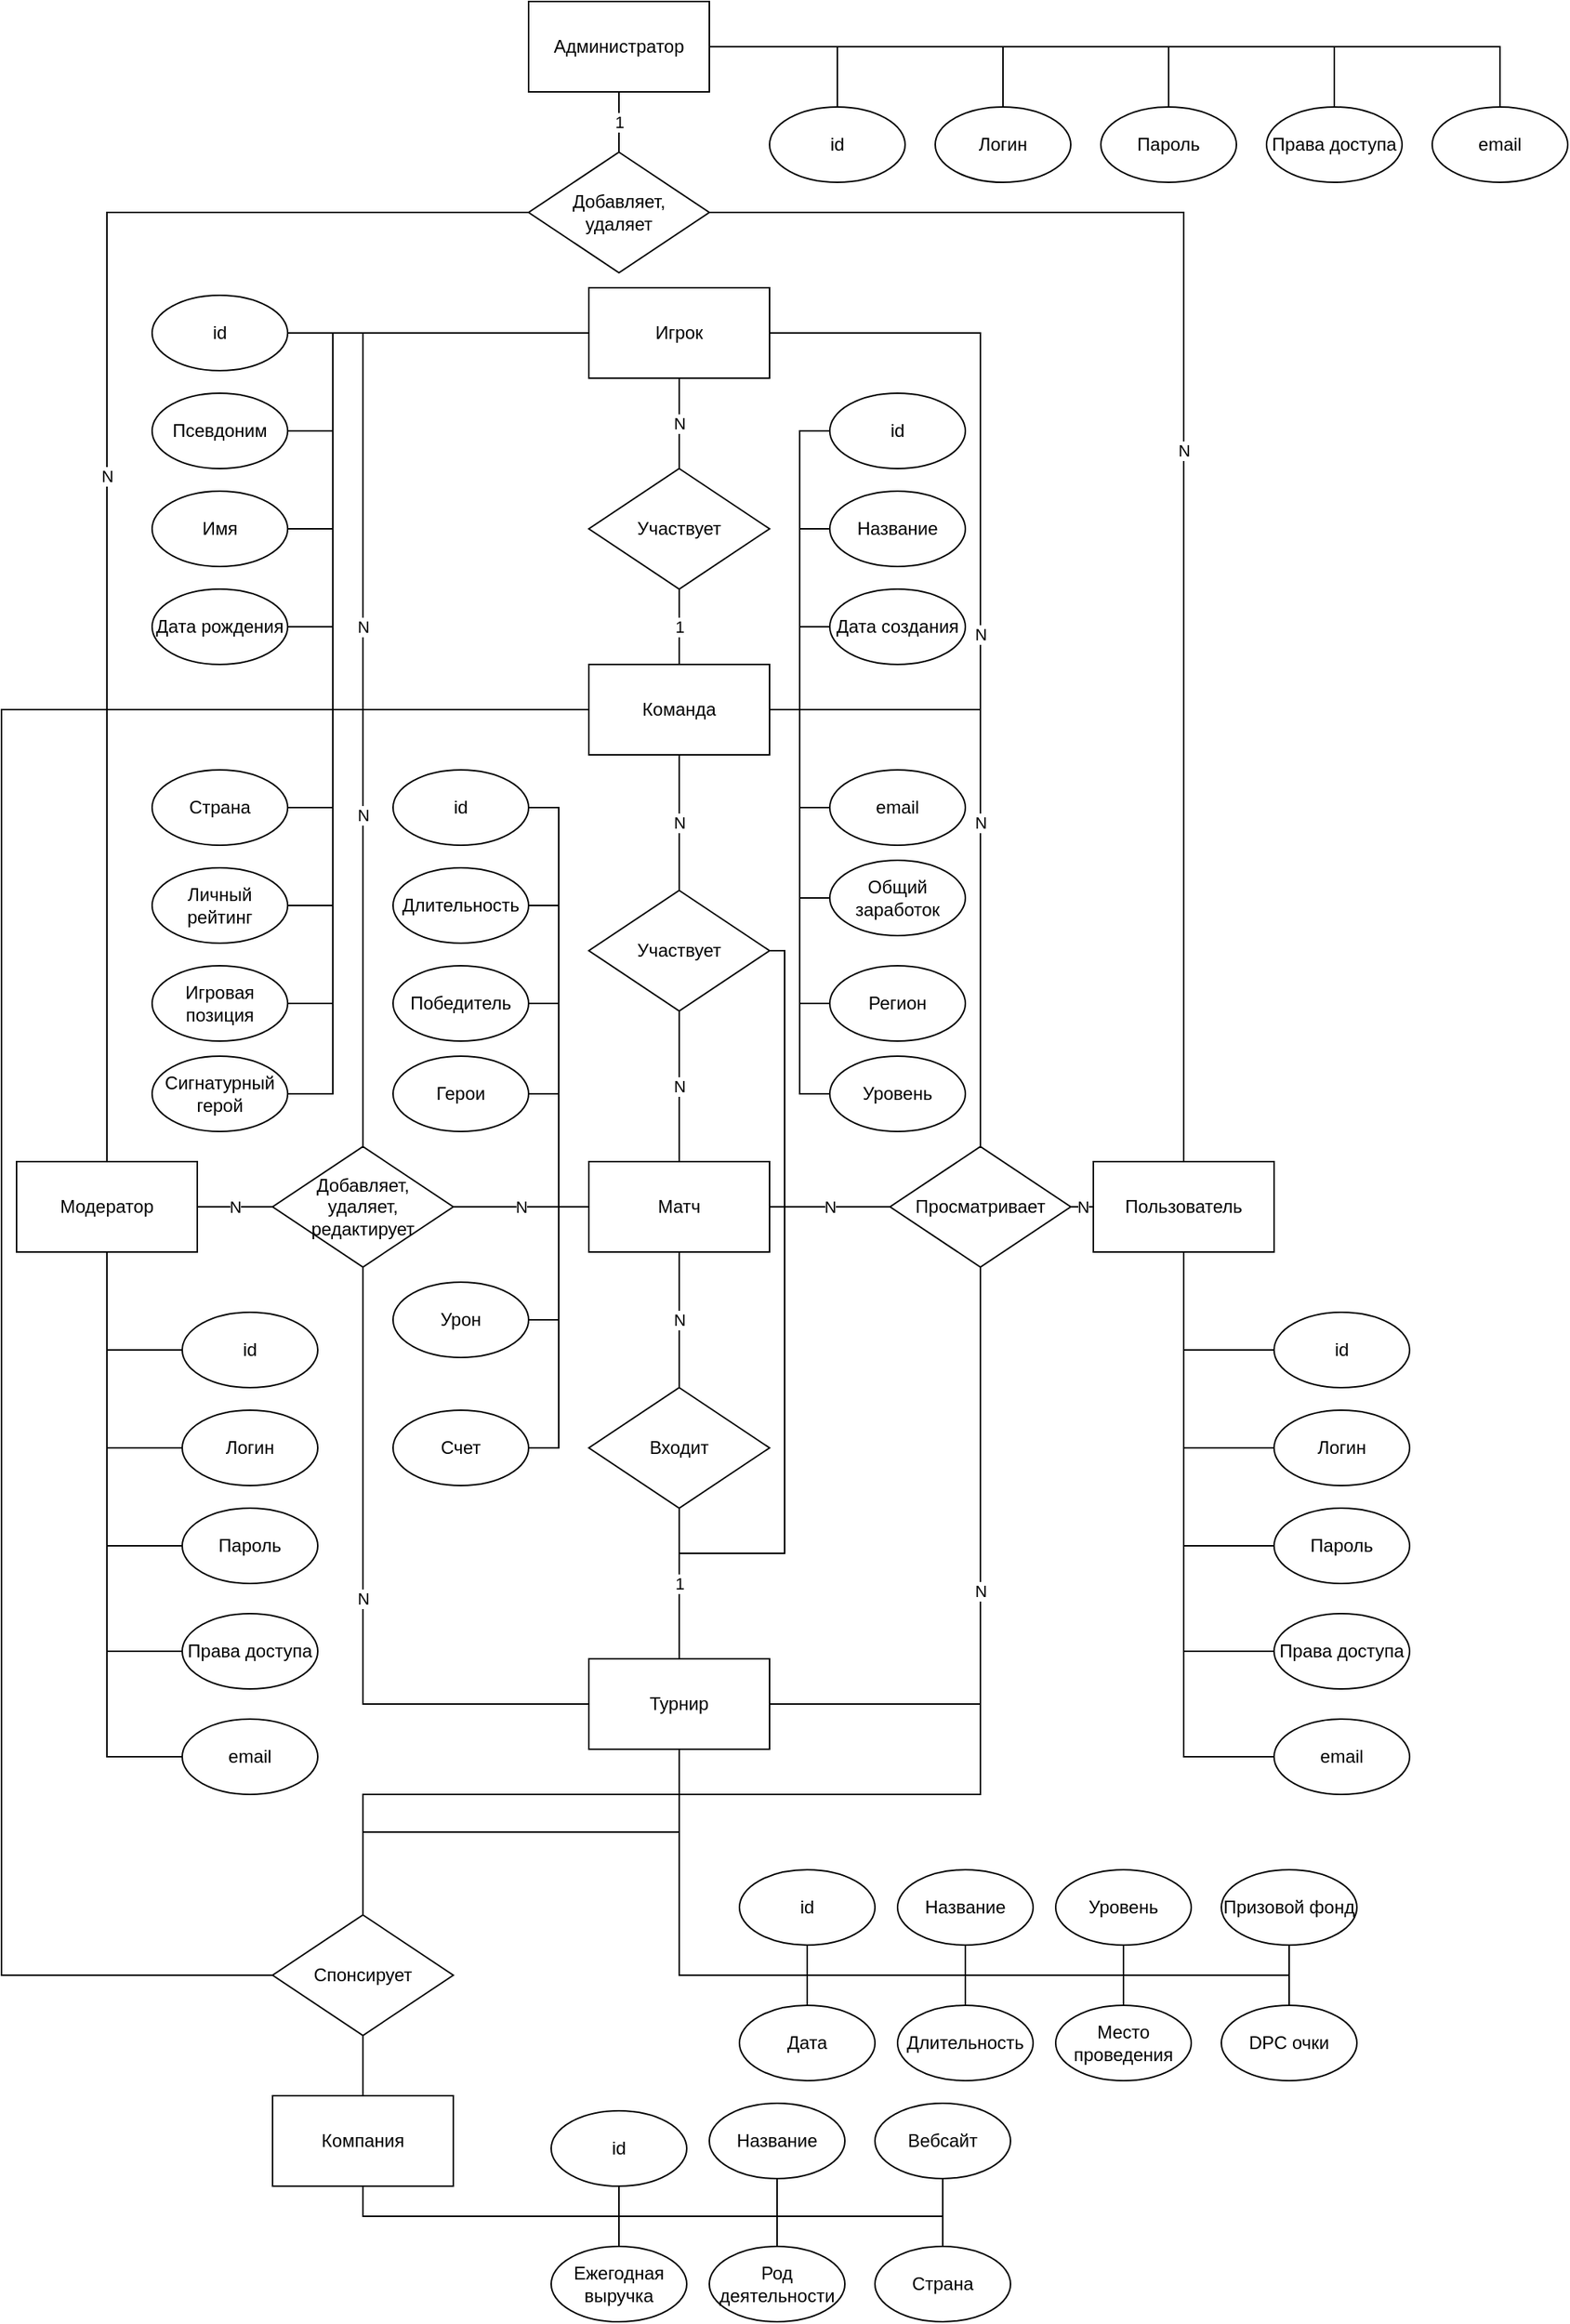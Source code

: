 <mxfile version="20.3.7" type="device" pages="2"><diagram id="R2lEEEUBdFMjLlhIrx00" name="chen"><mxGraphModel dx="2031" dy="2189" grid="1" gridSize="10" guides="1" tooltips="1" connect="1" arrows="1" fold="1" page="1" pageScale="1" pageWidth="850" pageHeight="1100" math="0" shadow="0" extFonts="Permanent Marker^https://fonts.googleapis.com/css?family=Permanent+Marker"><root><mxCell id="0"/><mxCell id="1" parent="0"/><mxCell id="DkjlAlm2l1GmOV2szM0u-34" value="1" style="edgeStyle=orthogonalEdgeStyle;rounded=0;orthogonalLoop=1;jettySize=auto;html=1;exitX=0.5;exitY=1;exitDx=0;exitDy=0;entryX=0.5;entryY=0;entryDx=0;entryDy=0;endArrow=none;endFill=0;" parent="1" source="DkjlAlm2l1GmOV2szM0u-1" target="DkjlAlm2l1GmOV2szM0u-4" edge="1"><mxGeometry relative="1" as="geometry"/></mxCell><mxCell id="DkjlAlm2l1GmOV2szM0u-150" style="edgeStyle=orthogonalEdgeStyle;rounded=0;orthogonalLoop=1;jettySize=auto;html=1;exitX=1;exitY=0.5;exitDx=0;exitDy=0;entryX=0.5;entryY=0;entryDx=0;entryDy=0;endArrow=none;endFill=0;" parent="1" source="DkjlAlm2l1GmOV2szM0u-1" target="DkjlAlm2l1GmOV2szM0u-107" edge="1"><mxGeometry relative="1" as="geometry"/></mxCell><mxCell id="DkjlAlm2l1GmOV2szM0u-151" style="edgeStyle=orthogonalEdgeStyle;rounded=0;orthogonalLoop=1;jettySize=auto;html=1;exitX=1;exitY=0.5;exitDx=0;exitDy=0;endArrow=none;endFill=0;" parent="1" source="DkjlAlm2l1GmOV2szM0u-1" target="DkjlAlm2l1GmOV2szM0u-108" edge="1"><mxGeometry relative="1" as="geometry"/></mxCell><mxCell id="DkjlAlm2l1GmOV2szM0u-152" style="edgeStyle=orthogonalEdgeStyle;rounded=0;orthogonalLoop=1;jettySize=auto;html=1;exitX=1;exitY=0.5;exitDx=0;exitDy=0;endArrow=none;endFill=0;" parent="1" source="DkjlAlm2l1GmOV2szM0u-1" target="DkjlAlm2l1GmOV2szM0u-109" edge="1"><mxGeometry relative="1" as="geometry"/></mxCell><mxCell id="DkjlAlm2l1GmOV2szM0u-153" style="edgeStyle=orthogonalEdgeStyle;rounded=0;orthogonalLoop=1;jettySize=auto;html=1;exitX=1;exitY=0.5;exitDx=0;exitDy=0;endArrow=none;endFill=0;" parent="1" source="DkjlAlm2l1GmOV2szM0u-1" target="DkjlAlm2l1GmOV2szM0u-110" edge="1"><mxGeometry relative="1" as="geometry"/></mxCell><mxCell id="DkjlAlm2l1GmOV2szM0u-154" style="edgeStyle=orthogonalEdgeStyle;rounded=0;orthogonalLoop=1;jettySize=auto;html=1;exitX=1;exitY=0.5;exitDx=0;exitDy=0;endArrow=none;endFill=0;" parent="1" source="DkjlAlm2l1GmOV2szM0u-1" target="DkjlAlm2l1GmOV2szM0u-111" edge="1"><mxGeometry relative="1" as="geometry"/></mxCell><mxCell id="DkjlAlm2l1GmOV2szM0u-1" value="Администратор" style="rounded=0;whiteSpace=wrap;html=1;" parent="1" vertex="1"><mxGeometry x="440" y="-300" width="120" height="60" as="geometry"/></mxCell><mxCell id="DkjlAlm2l1GmOV2szM0u-40" value="N" style="edgeStyle=orthogonalEdgeStyle;rounded=0;orthogonalLoop=1;jettySize=auto;html=1;exitX=1;exitY=0.5;exitDx=0;exitDy=0;entryX=0;entryY=0.5;entryDx=0;entryDy=0;endArrow=none;endFill=0;" parent="1" source="DkjlAlm2l1GmOV2szM0u-2" target="DkjlAlm2l1GmOV2szM0u-24" edge="1"><mxGeometry relative="1" as="geometry"/></mxCell><mxCell id="DkjlAlm2l1GmOV2szM0u-155" style="edgeStyle=orthogonalEdgeStyle;rounded=0;orthogonalLoop=1;jettySize=auto;html=1;exitX=0.5;exitY=1;exitDx=0;exitDy=0;entryX=0;entryY=0.5;entryDx=0;entryDy=0;endArrow=none;endFill=0;" parent="1" source="DkjlAlm2l1GmOV2szM0u-2" target="DkjlAlm2l1GmOV2szM0u-62" edge="1"><mxGeometry relative="1" as="geometry"/></mxCell><mxCell id="DkjlAlm2l1GmOV2szM0u-156" style="edgeStyle=orthogonalEdgeStyle;rounded=0;orthogonalLoop=1;jettySize=auto;html=1;exitX=0.5;exitY=1;exitDx=0;exitDy=0;entryX=0;entryY=0.5;entryDx=0;entryDy=0;endArrow=none;endFill=0;" parent="1" source="DkjlAlm2l1GmOV2szM0u-2" target="DkjlAlm2l1GmOV2szM0u-63" edge="1"><mxGeometry relative="1" as="geometry"/></mxCell><mxCell id="DkjlAlm2l1GmOV2szM0u-157" style="edgeStyle=orthogonalEdgeStyle;rounded=0;orthogonalLoop=1;jettySize=auto;html=1;exitX=0.5;exitY=1;exitDx=0;exitDy=0;entryX=0;entryY=0.5;entryDx=0;entryDy=0;endArrow=none;endFill=0;" parent="1" source="DkjlAlm2l1GmOV2szM0u-2" target="DkjlAlm2l1GmOV2szM0u-64" edge="1"><mxGeometry relative="1" as="geometry"/></mxCell><mxCell id="DkjlAlm2l1GmOV2szM0u-158" style="edgeStyle=orthogonalEdgeStyle;rounded=0;orthogonalLoop=1;jettySize=auto;html=1;exitX=0.5;exitY=1;exitDx=0;exitDy=0;entryX=0;entryY=0.5;entryDx=0;entryDy=0;endArrow=none;endFill=0;" parent="1" source="DkjlAlm2l1GmOV2szM0u-2" target="DkjlAlm2l1GmOV2szM0u-65" edge="1"><mxGeometry relative="1" as="geometry"/></mxCell><mxCell id="DkjlAlm2l1GmOV2szM0u-159" style="edgeStyle=orthogonalEdgeStyle;rounded=0;orthogonalLoop=1;jettySize=auto;html=1;exitX=0.5;exitY=1;exitDx=0;exitDy=0;entryX=0;entryY=0.5;entryDx=0;entryDy=0;endArrow=none;endFill=0;" parent="1" source="DkjlAlm2l1GmOV2szM0u-2" target="DkjlAlm2l1GmOV2szM0u-66" edge="1"><mxGeometry relative="1" as="geometry"/></mxCell><mxCell id="DkjlAlm2l1GmOV2szM0u-2" value="Модератор" style="rounded=0;whiteSpace=wrap;html=1;" parent="1" vertex="1"><mxGeometry x="100" y="470" width="120" height="60" as="geometry"/></mxCell><mxCell id="DkjlAlm2l1GmOV2szM0u-35" value="N" style="edgeStyle=orthogonalEdgeStyle;rounded=0;orthogonalLoop=1;jettySize=auto;html=1;exitX=0;exitY=0.5;exitDx=0;exitDy=0;entryX=0.5;entryY=0;entryDx=0;entryDy=0;endArrow=none;endFill=0;" parent="1" source="DkjlAlm2l1GmOV2szM0u-4" target="DkjlAlm2l1GmOV2szM0u-2" edge="1"><mxGeometry relative="1" as="geometry"/></mxCell><mxCell id="DkjlAlm2l1GmOV2szM0u-36" value="N" style="edgeStyle=orthogonalEdgeStyle;rounded=0;orthogonalLoop=1;jettySize=auto;html=1;exitX=1;exitY=0.5;exitDx=0;exitDy=0;entryX=0.5;entryY=0;entryDx=0;entryDy=0;endArrow=none;endFill=0;" parent="1" source="DkjlAlm2l1GmOV2szM0u-4" target="DkjlAlm2l1GmOV2szM0u-21" edge="1"><mxGeometry relative="1" as="geometry"/></mxCell><mxCell id="DkjlAlm2l1GmOV2szM0u-4" value="Добавляет, &lt;br&gt;удаляет" style="rhombus;whiteSpace=wrap;html=1;" parent="1" vertex="1"><mxGeometry x="440" y="-200" width="120" height="80" as="geometry"/></mxCell><mxCell id="DkjlAlm2l1GmOV2szM0u-15" value="N" style="edgeStyle=orthogonalEdgeStyle;rounded=0;orthogonalLoop=1;jettySize=auto;html=1;exitX=0.5;exitY=1;exitDx=0;exitDy=0;entryX=0.5;entryY=0;entryDx=0;entryDy=0;endArrow=none;endFill=0;" parent="1" source="DkjlAlm2l1GmOV2szM0u-9" target="DkjlAlm2l1GmOV2szM0u-12" edge="1"><mxGeometry relative="1" as="geometry"/></mxCell><mxCell id="_zbssPmvbhfyrQx3Po8n-5" style="edgeStyle=orthogonalEdgeStyle;rounded=0;orthogonalLoop=1;jettySize=auto;html=1;exitX=0;exitY=0.5;exitDx=0;exitDy=0;entryX=1;entryY=0.5;entryDx=0;entryDy=0;endArrow=none;endFill=0;" edge="1" parent="1" source="DkjlAlm2l1GmOV2szM0u-9" target="_zbssPmvbhfyrQx3Po8n-4"><mxGeometry relative="1" as="geometry"/></mxCell><mxCell id="DkjlAlm2l1GmOV2szM0u-9" value="Матч" style="rounded=0;whiteSpace=wrap;html=1;" parent="1" vertex="1"><mxGeometry x="480" y="470" width="120" height="60" as="geometry"/></mxCell><mxCell id="DkjlAlm2l1GmOV2szM0u-18" value="N" style="edgeStyle=orthogonalEdgeStyle;rounded=0;orthogonalLoop=1;jettySize=auto;html=1;exitX=0.5;exitY=1;exitDx=0;exitDy=0;entryX=0.5;entryY=0;entryDx=0;entryDy=0;endArrow=none;endFill=0;" parent="1" source="DkjlAlm2l1GmOV2szM0u-10" target="DkjlAlm2l1GmOV2szM0u-17" edge="1"><mxGeometry relative="1" as="geometry"/></mxCell><mxCell id="DkjlAlm2l1GmOV2szM0u-186" style="edgeStyle=orthogonalEdgeStyle;rounded=0;orthogonalLoop=1;jettySize=auto;html=1;exitX=1;exitY=0.5;exitDx=0;exitDy=0;entryX=0;entryY=0.5;entryDx=0;entryDy=0;endArrow=none;endFill=0;" parent="1" source="DkjlAlm2l1GmOV2szM0u-10" target="DkjlAlm2l1GmOV2szM0u-183" edge="1"><mxGeometry relative="1" as="geometry"/></mxCell><mxCell id="DkjlAlm2l1GmOV2szM0u-187" style="edgeStyle=orthogonalEdgeStyle;rounded=0;orthogonalLoop=1;jettySize=auto;html=1;exitX=1;exitY=0.5;exitDx=0;exitDy=0;entryX=0;entryY=0.5;entryDx=0;entryDy=0;endArrow=none;endFill=0;" parent="1" source="DkjlAlm2l1GmOV2szM0u-10" target="DkjlAlm2l1GmOV2szM0u-184" edge="1"><mxGeometry relative="1" as="geometry"/></mxCell><mxCell id="DkjlAlm2l1GmOV2szM0u-188" style="edgeStyle=orthogonalEdgeStyle;rounded=0;orthogonalLoop=1;jettySize=auto;html=1;exitX=1;exitY=0.5;exitDx=0;exitDy=0;entryX=0;entryY=0.5;entryDx=0;entryDy=0;endArrow=none;endFill=0;" parent="1" source="DkjlAlm2l1GmOV2szM0u-10" target="DkjlAlm2l1GmOV2szM0u-185" edge="1"><mxGeometry relative="1" as="geometry"/></mxCell><mxCell id="DkjlAlm2l1GmOV2szM0u-195" style="edgeStyle=orthogonalEdgeStyle;rounded=0;orthogonalLoop=1;jettySize=auto;html=1;exitX=1;exitY=0.5;exitDx=0;exitDy=0;entryX=0;entryY=0.5;entryDx=0;entryDy=0;endArrow=none;endFill=0;" parent="1" source="DkjlAlm2l1GmOV2szM0u-10" target="DkjlAlm2l1GmOV2szM0u-190" edge="1"><mxGeometry relative="1" as="geometry"/></mxCell><mxCell id="DkjlAlm2l1GmOV2szM0u-196" style="edgeStyle=orthogonalEdgeStyle;rounded=0;orthogonalLoop=1;jettySize=auto;html=1;exitX=1;exitY=0.5;exitDx=0;exitDy=0;entryX=0;entryY=0.5;entryDx=0;entryDy=0;endArrow=none;endFill=0;" parent="1" source="DkjlAlm2l1GmOV2szM0u-10" target="DkjlAlm2l1GmOV2szM0u-192" edge="1"><mxGeometry relative="1" as="geometry"/></mxCell><mxCell id="DkjlAlm2l1GmOV2szM0u-197" style="edgeStyle=orthogonalEdgeStyle;rounded=0;orthogonalLoop=1;jettySize=auto;html=1;exitX=1;exitY=0.5;exitDx=0;exitDy=0;entryX=0;entryY=0.5;entryDx=0;entryDy=0;endArrow=none;endFill=0;" parent="1" source="DkjlAlm2l1GmOV2szM0u-10" target="DkjlAlm2l1GmOV2szM0u-193" edge="1"><mxGeometry relative="1" as="geometry"/></mxCell><mxCell id="DkjlAlm2l1GmOV2szM0u-198" style="edgeStyle=orthogonalEdgeStyle;rounded=0;orthogonalLoop=1;jettySize=auto;html=1;exitX=1;exitY=0.5;exitDx=0;exitDy=0;entryX=0;entryY=0.5;entryDx=0;entryDy=0;endArrow=none;endFill=0;" parent="1" source="DkjlAlm2l1GmOV2szM0u-10" target="DkjlAlm2l1GmOV2szM0u-194" edge="1"><mxGeometry relative="1" as="geometry"/></mxCell><mxCell id="DkjlAlm2l1GmOV2szM0u-10" value="Команда" style="rounded=0;whiteSpace=wrap;html=1;" parent="1" vertex="1"><mxGeometry x="480" y="140" width="120" height="60" as="geometry"/></mxCell><mxCell id="DkjlAlm2l1GmOV2szM0u-75" style="edgeStyle=orthogonalEdgeStyle;rounded=0;orthogonalLoop=1;jettySize=auto;html=1;exitX=0.5;exitY=1;exitDx=0;exitDy=0;entryX=0.5;entryY=0;entryDx=0;entryDy=0;endArrow=none;endFill=0;" parent="1" source="DkjlAlm2l1GmOV2szM0u-11" target="DkjlAlm2l1GmOV2szM0u-74" edge="1"><mxGeometry relative="1" as="geometry"/></mxCell><mxCell id="DkjlAlm2l1GmOV2szM0u-142" style="edgeStyle=orthogonalEdgeStyle;rounded=0;orthogonalLoop=1;jettySize=auto;html=1;exitX=0.5;exitY=1;exitDx=0;exitDy=0;entryX=0.5;entryY=1;entryDx=0;entryDy=0;endArrow=none;endFill=0;" parent="1" source="DkjlAlm2l1GmOV2szM0u-11" target="DkjlAlm2l1GmOV2szM0u-91" edge="1"><mxGeometry relative="1" as="geometry"/></mxCell><mxCell id="DkjlAlm2l1GmOV2szM0u-143" style="edgeStyle=orthogonalEdgeStyle;rounded=0;orthogonalLoop=1;jettySize=auto;html=1;exitX=0.5;exitY=1;exitDx=0;exitDy=0;entryX=0.5;entryY=0;entryDx=0;entryDy=0;endArrow=none;endFill=0;" parent="1" source="DkjlAlm2l1GmOV2szM0u-11" target="DkjlAlm2l1GmOV2szM0u-90" edge="1"><mxGeometry relative="1" as="geometry"><Array as="points"><mxPoint x="540" y="1010"/><mxPoint x="625" y="1010"/></Array></mxGeometry></mxCell><mxCell id="DkjlAlm2l1GmOV2szM0u-144" style="edgeStyle=orthogonalEdgeStyle;rounded=0;orthogonalLoop=1;jettySize=auto;html=1;exitX=0.5;exitY=1;exitDx=0;exitDy=0;entryX=0.5;entryY=1;entryDx=0;entryDy=0;endArrow=none;endFill=0;" parent="1" source="DkjlAlm2l1GmOV2szM0u-11" target="DkjlAlm2l1GmOV2szM0u-92" edge="1"><mxGeometry relative="1" as="geometry"/></mxCell><mxCell id="DkjlAlm2l1GmOV2szM0u-145" style="edgeStyle=orthogonalEdgeStyle;rounded=0;orthogonalLoop=1;jettySize=auto;html=1;exitX=0.5;exitY=1;exitDx=0;exitDy=0;entryX=0.5;entryY=1;entryDx=0;entryDy=0;endArrow=none;endFill=0;" parent="1" source="DkjlAlm2l1GmOV2szM0u-11" target="DkjlAlm2l1GmOV2szM0u-93" edge="1"><mxGeometry relative="1" as="geometry"/></mxCell><mxCell id="DkjlAlm2l1GmOV2szM0u-146" style="edgeStyle=orthogonalEdgeStyle;rounded=0;orthogonalLoop=1;jettySize=auto;html=1;exitX=0.5;exitY=1;exitDx=0;exitDy=0;entryX=0.5;entryY=1;entryDx=0;entryDy=0;endArrow=none;endFill=0;" parent="1" source="DkjlAlm2l1GmOV2szM0u-11" target="DkjlAlm2l1GmOV2szM0u-94" edge="1"><mxGeometry relative="1" as="geometry"/></mxCell><mxCell id="DkjlAlm2l1GmOV2szM0u-147" style="edgeStyle=orthogonalEdgeStyle;rounded=0;orthogonalLoop=1;jettySize=auto;html=1;exitX=0.5;exitY=1;exitDx=0;exitDy=0;entryX=0.5;entryY=0;entryDx=0;entryDy=0;endArrow=none;endFill=0;" parent="1" source="DkjlAlm2l1GmOV2szM0u-11" target="DkjlAlm2l1GmOV2szM0u-95" edge="1"><mxGeometry relative="1" as="geometry"><Array as="points"><mxPoint x="540" y="1010"/><mxPoint x="730" y="1010"/></Array></mxGeometry></mxCell><mxCell id="DkjlAlm2l1GmOV2szM0u-148" style="edgeStyle=orthogonalEdgeStyle;rounded=0;orthogonalLoop=1;jettySize=auto;html=1;exitX=0.5;exitY=1;exitDx=0;exitDy=0;entryX=0.5;entryY=0;entryDx=0;entryDy=0;endArrow=none;endFill=0;" parent="1" source="DkjlAlm2l1GmOV2szM0u-11" target="DkjlAlm2l1GmOV2szM0u-96" edge="1"><mxGeometry relative="1" as="geometry"><Array as="points"><mxPoint x="540" y="1010"/><mxPoint x="835" y="1010"/></Array></mxGeometry></mxCell><mxCell id="DkjlAlm2l1GmOV2szM0u-149" style="edgeStyle=orthogonalEdgeStyle;rounded=0;orthogonalLoop=1;jettySize=auto;html=1;exitX=0.5;exitY=1;exitDx=0;exitDy=0;entryX=0.5;entryY=0;entryDx=0;entryDy=0;endArrow=none;endFill=0;" parent="1" source="DkjlAlm2l1GmOV2szM0u-11" target="DkjlAlm2l1GmOV2szM0u-97" edge="1"><mxGeometry relative="1" as="geometry"><Array as="points"><mxPoint x="540" y="1010"/><mxPoint x="945" y="1010"/></Array></mxGeometry></mxCell><mxCell id="DkjlAlm2l1GmOV2szM0u-11" value="Турнир" style="rounded=0;whiteSpace=wrap;html=1;" parent="1" vertex="1"><mxGeometry x="480" y="800" width="120" height="60" as="geometry"/></mxCell><mxCell id="DkjlAlm2l1GmOV2szM0u-12" value="Входит" style="rhombus;whiteSpace=wrap;html=1;" parent="1" vertex="1"><mxGeometry x="480" y="620" width="120" height="80" as="geometry"/></mxCell><mxCell id="DkjlAlm2l1GmOV2szM0u-19" value="N" style="edgeStyle=orthogonalEdgeStyle;rounded=0;orthogonalLoop=1;jettySize=auto;html=1;exitX=0.5;exitY=1;exitDx=0;exitDy=0;entryX=0.5;entryY=0;entryDx=0;entryDy=0;endArrow=none;endFill=0;" parent="1" source="DkjlAlm2l1GmOV2szM0u-17" target="DkjlAlm2l1GmOV2szM0u-9" edge="1"><mxGeometry relative="1" as="geometry"/></mxCell><mxCell id="DkjlAlm2l1GmOV2szM0u-45" style="edgeStyle=orthogonalEdgeStyle;rounded=0;orthogonalLoop=1;jettySize=auto;html=1;exitX=1;exitY=0.5;exitDx=0;exitDy=0;entryX=0.5;entryY=0;entryDx=0;entryDy=0;endArrow=none;endFill=0;" parent="1" source="DkjlAlm2l1GmOV2szM0u-17" target="DkjlAlm2l1GmOV2szM0u-11" edge="1"><mxGeometry relative="1" as="geometry"><Array as="points"><mxPoint x="610" y="330"/><mxPoint x="610" y="730"/><mxPoint x="540" y="730"/></Array></mxGeometry></mxCell><mxCell id="DkjlAlm2l1GmOV2szM0u-17" value="Участвует" style="rhombus;whiteSpace=wrap;html=1;" parent="1" vertex="1"><mxGeometry x="480" y="290" width="120" height="80" as="geometry"/></mxCell><mxCell id="DkjlAlm2l1GmOV2szM0u-37" value="N" style="edgeStyle=orthogonalEdgeStyle;rounded=0;orthogonalLoop=1;jettySize=auto;html=1;exitX=0;exitY=0.5;exitDx=0;exitDy=0;entryX=1;entryY=0.5;entryDx=0;entryDy=0;endArrow=none;endFill=0;" parent="1" source="DkjlAlm2l1GmOV2szM0u-21" target="DkjlAlm2l1GmOV2szM0u-26" edge="1"><mxGeometry relative="1" as="geometry"/></mxCell><mxCell id="DkjlAlm2l1GmOV2szM0u-57" style="edgeStyle=orthogonalEdgeStyle;rounded=0;orthogonalLoop=1;jettySize=auto;html=1;exitX=0.5;exitY=1;exitDx=0;exitDy=0;entryX=0;entryY=0.5;entryDx=0;entryDy=0;endArrow=none;endFill=0;" parent="1" source="DkjlAlm2l1GmOV2szM0u-21" target="DkjlAlm2l1GmOV2szM0u-51" edge="1"><mxGeometry relative="1" as="geometry"/></mxCell><mxCell id="DkjlAlm2l1GmOV2szM0u-58" style="edgeStyle=orthogonalEdgeStyle;rounded=0;orthogonalLoop=1;jettySize=auto;html=1;exitX=0.5;exitY=1;exitDx=0;exitDy=0;entryX=0;entryY=0.5;entryDx=0;entryDy=0;endArrow=none;endFill=0;" parent="1" source="DkjlAlm2l1GmOV2szM0u-21" target="DkjlAlm2l1GmOV2szM0u-52" edge="1"><mxGeometry relative="1" as="geometry"/></mxCell><mxCell id="DkjlAlm2l1GmOV2szM0u-59" style="edgeStyle=orthogonalEdgeStyle;rounded=0;orthogonalLoop=1;jettySize=auto;html=1;exitX=0.5;exitY=1;exitDx=0;exitDy=0;entryX=0;entryY=0.5;entryDx=0;entryDy=0;endArrow=none;endFill=0;" parent="1" source="DkjlAlm2l1GmOV2szM0u-21" target="DkjlAlm2l1GmOV2szM0u-53" edge="1"><mxGeometry relative="1" as="geometry"/></mxCell><mxCell id="DkjlAlm2l1GmOV2szM0u-60" style="edgeStyle=orthogonalEdgeStyle;rounded=0;orthogonalLoop=1;jettySize=auto;html=1;exitX=0.5;exitY=1;exitDx=0;exitDy=0;entryX=0;entryY=0.5;entryDx=0;entryDy=0;endArrow=none;endFill=0;" parent="1" source="DkjlAlm2l1GmOV2szM0u-21" target="DkjlAlm2l1GmOV2szM0u-55" edge="1"><mxGeometry relative="1" as="geometry"/></mxCell><mxCell id="DkjlAlm2l1GmOV2szM0u-61" style="edgeStyle=orthogonalEdgeStyle;rounded=0;orthogonalLoop=1;jettySize=auto;html=1;exitX=0.5;exitY=1;exitDx=0;exitDy=0;entryX=0;entryY=0.5;entryDx=0;entryDy=0;endArrow=none;endFill=0;" parent="1" source="DkjlAlm2l1GmOV2szM0u-21" target="DkjlAlm2l1GmOV2szM0u-56" edge="1"><mxGeometry relative="1" as="geometry"/></mxCell><mxCell id="DkjlAlm2l1GmOV2szM0u-21" value="Пользователь" style="rounded=0;whiteSpace=wrap;html=1;" parent="1" vertex="1"><mxGeometry x="815" y="470" width="120" height="60" as="geometry"/></mxCell><mxCell id="DkjlAlm2l1GmOV2szM0u-39" value="N" style="edgeStyle=orthogonalEdgeStyle;rounded=0;orthogonalLoop=1;jettySize=auto;html=1;exitX=1;exitY=0.5;exitDx=0;exitDy=0;entryX=0;entryY=0.5;entryDx=0;entryDy=0;endArrow=none;endFill=0;" parent="1" source="DkjlAlm2l1GmOV2szM0u-24" target="DkjlAlm2l1GmOV2szM0u-9" edge="1"><mxGeometry relative="1" as="geometry"/></mxCell><mxCell id="DkjlAlm2l1GmOV2szM0u-44" value="N" style="edgeStyle=orthogonalEdgeStyle;rounded=0;orthogonalLoop=1;jettySize=auto;html=1;exitX=0.5;exitY=1;exitDx=0;exitDy=0;entryX=0;entryY=0.5;entryDx=0;entryDy=0;endArrow=none;endFill=0;" parent="1" source="DkjlAlm2l1GmOV2szM0u-24" target="DkjlAlm2l1GmOV2szM0u-11" edge="1"><mxGeometry relative="1" as="geometry"/></mxCell><mxCell id="DkjlAlm2l1GmOV2szM0u-175" value="N" style="edgeStyle=orthogonalEdgeStyle;rounded=0;orthogonalLoop=1;jettySize=auto;html=1;exitX=0.5;exitY=0;exitDx=0;exitDy=0;entryX=0;entryY=0.5;entryDx=0;entryDy=0;endArrow=none;endFill=0;" parent="1" source="DkjlAlm2l1GmOV2szM0u-24" target="DkjlAlm2l1GmOV2szM0u-122" edge="1"><mxGeometry relative="1" as="geometry"/></mxCell><mxCell id="DkjlAlm2l1GmOV2szM0u-24" value="Добавляет, &lt;br&gt;удаляет, редактирует" style="rhombus;whiteSpace=wrap;html=1;" parent="1" vertex="1"><mxGeometry x="270" y="460" width="120" height="80" as="geometry"/></mxCell><mxCell id="DkjlAlm2l1GmOV2szM0u-38" value="N" style="edgeStyle=orthogonalEdgeStyle;rounded=0;orthogonalLoop=1;jettySize=auto;html=1;exitX=0;exitY=0.5;exitDx=0;exitDy=0;entryX=1;entryY=0.5;entryDx=0;entryDy=0;endArrow=none;endFill=0;" parent="1" source="DkjlAlm2l1GmOV2szM0u-26" target="DkjlAlm2l1GmOV2szM0u-9" edge="1"><mxGeometry relative="1" as="geometry"/></mxCell><mxCell id="DkjlAlm2l1GmOV2szM0u-176" value="N" style="edgeStyle=orthogonalEdgeStyle;rounded=0;orthogonalLoop=1;jettySize=auto;html=1;exitX=0.5;exitY=0;exitDx=0;exitDy=0;entryX=1;entryY=0.5;entryDx=0;entryDy=0;endArrow=none;endFill=0;" parent="1" source="DkjlAlm2l1GmOV2szM0u-26" target="DkjlAlm2l1GmOV2szM0u-122" edge="1"><mxGeometry relative="1" as="geometry"/></mxCell><mxCell id="_zbssPmvbhfyrQx3Po8n-1" style="edgeStyle=orthogonalEdgeStyle;rounded=0;orthogonalLoop=1;jettySize=auto;html=1;exitX=0.5;exitY=1;exitDx=0;exitDy=0;entryX=0.5;entryY=0;entryDx=0;entryDy=0;endArrow=none;endFill=0;" edge="1" parent="1" source="DkjlAlm2l1GmOV2szM0u-26" target="DkjlAlm2l1GmOV2szM0u-74"><mxGeometry relative="1" as="geometry"><mxPoint x="330" y="960" as="targetPoint"/><Array as="points"><mxPoint x="740" y="890"/><mxPoint x="330" y="890"/></Array></mxGeometry></mxCell><mxCell id="DkjlAlm2l1GmOV2szM0u-26" value="Просматривает" style="rhombus;whiteSpace=wrap;html=1;" parent="1" vertex="1"><mxGeometry x="680" y="460" width="120" height="80" as="geometry"/></mxCell><mxCell id="DkjlAlm2l1GmOV2szM0u-14" value="1" style="edgeStyle=orthogonalEdgeStyle;rounded=0;orthogonalLoop=1;jettySize=auto;html=1;exitX=0.5;exitY=0;exitDx=0;exitDy=0;entryX=0.5;entryY=1;entryDx=0;entryDy=0;endArrow=none;endFill=0;" parent="1" source="DkjlAlm2l1GmOV2szM0u-11" target="DkjlAlm2l1GmOV2szM0u-12" edge="1"><mxGeometry relative="1" as="geometry"/></mxCell><mxCell id="DkjlAlm2l1GmOV2szM0u-51" value="id" style="ellipse;whiteSpace=wrap;html=1;" parent="1" vertex="1"><mxGeometry x="935" y="570" width="90" height="50" as="geometry"/></mxCell><mxCell id="DkjlAlm2l1GmOV2szM0u-52" value="Логин" style="ellipse;whiteSpace=wrap;html=1;" parent="1" vertex="1"><mxGeometry x="935" y="635" width="90" height="50" as="geometry"/></mxCell><mxCell id="DkjlAlm2l1GmOV2szM0u-53" value="Пароль" style="ellipse;whiteSpace=wrap;html=1;" parent="1" vertex="1"><mxGeometry x="935" y="700" width="90" height="50" as="geometry"/></mxCell><mxCell id="DkjlAlm2l1GmOV2szM0u-55" value="Права доступа" style="ellipse;whiteSpace=wrap;html=1;" parent="1" vertex="1"><mxGeometry x="935" y="770" width="90" height="50" as="geometry"/></mxCell><mxCell id="DkjlAlm2l1GmOV2szM0u-56" value="email" style="ellipse;whiteSpace=wrap;html=1;" parent="1" vertex="1"><mxGeometry x="935" y="840" width="90" height="50" as="geometry"/></mxCell><mxCell id="DkjlAlm2l1GmOV2szM0u-62" value="id" style="ellipse;whiteSpace=wrap;html=1;" parent="1" vertex="1"><mxGeometry x="210" y="570" width="90" height="50" as="geometry"/></mxCell><mxCell id="DkjlAlm2l1GmOV2szM0u-63" value="Логин" style="ellipse;whiteSpace=wrap;html=1;" parent="1" vertex="1"><mxGeometry x="210" y="635" width="90" height="50" as="geometry"/></mxCell><mxCell id="DkjlAlm2l1GmOV2szM0u-64" value="Пароль" style="ellipse;whiteSpace=wrap;html=1;" parent="1" vertex="1"><mxGeometry x="210" y="700" width="90" height="50" as="geometry"/></mxCell><mxCell id="DkjlAlm2l1GmOV2szM0u-65" value="Права доступа" style="ellipse;whiteSpace=wrap;html=1;" parent="1" vertex="1"><mxGeometry x="210" y="770" width="90" height="50" as="geometry"/></mxCell><mxCell id="DkjlAlm2l1GmOV2szM0u-66" value="email" style="ellipse;whiteSpace=wrap;html=1;" parent="1" vertex="1"><mxGeometry x="210" y="840" width="90" height="50" as="geometry"/></mxCell><mxCell id="DkjlAlm2l1GmOV2szM0u-84" style="edgeStyle=orthogonalEdgeStyle;rounded=0;orthogonalLoop=1;jettySize=auto;html=1;exitX=0.5;exitY=1;exitDx=0;exitDy=0;entryX=0.5;entryY=1;entryDx=0;entryDy=0;endArrow=none;endFill=0;" parent="1" source="DkjlAlm2l1GmOV2szM0u-73" target="DkjlAlm2l1GmOV2szM0u-78" edge="1"><mxGeometry relative="1" as="geometry"/></mxCell><mxCell id="DkjlAlm2l1GmOV2szM0u-85" style="edgeStyle=orthogonalEdgeStyle;rounded=0;orthogonalLoop=1;jettySize=auto;html=1;exitX=0.5;exitY=1;exitDx=0;exitDy=0;entryX=0.5;entryY=1;entryDx=0;entryDy=0;endArrow=none;endFill=0;" parent="1" source="DkjlAlm2l1GmOV2szM0u-73" target="DkjlAlm2l1GmOV2szM0u-79" edge="1"><mxGeometry relative="1" as="geometry"/></mxCell><mxCell id="DkjlAlm2l1GmOV2szM0u-86" style="edgeStyle=orthogonalEdgeStyle;rounded=0;orthogonalLoop=1;jettySize=auto;html=1;exitX=0.5;exitY=1;exitDx=0;exitDy=0;entryX=0.5;entryY=1;entryDx=0;entryDy=0;endArrow=none;endFill=0;" parent="1" source="DkjlAlm2l1GmOV2szM0u-73" target="DkjlAlm2l1GmOV2szM0u-80" edge="1"><mxGeometry relative="1" as="geometry"/></mxCell><mxCell id="DkjlAlm2l1GmOV2szM0u-87" style="edgeStyle=orthogonalEdgeStyle;rounded=0;orthogonalLoop=1;jettySize=auto;html=1;exitX=0.5;exitY=1;exitDx=0;exitDy=0;entryX=0.5;entryY=0;entryDx=0;entryDy=0;endArrow=none;endFill=0;" parent="1" source="DkjlAlm2l1GmOV2szM0u-73" target="DkjlAlm2l1GmOV2szM0u-83" edge="1"><mxGeometry relative="1" as="geometry"/></mxCell><mxCell id="DkjlAlm2l1GmOV2szM0u-88" style="edgeStyle=orthogonalEdgeStyle;rounded=0;orthogonalLoop=1;jettySize=auto;html=1;exitX=0.5;exitY=1;exitDx=0;exitDy=0;entryX=0.5;entryY=0;entryDx=0;entryDy=0;endArrow=none;endFill=0;" parent="1" source="DkjlAlm2l1GmOV2szM0u-73" target="DkjlAlm2l1GmOV2szM0u-82" edge="1"><mxGeometry relative="1" as="geometry"/></mxCell><mxCell id="DkjlAlm2l1GmOV2szM0u-89" style="edgeStyle=orthogonalEdgeStyle;rounded=0;orthogonalLoop=1;jettySize=auto;html=1;exitX=0.5;exitY=1;exitDx=0;exitDy=0;endArrow=none;endFill=0;" parent="1" source="DkjlAlm2l1GmOV2szM0u-73" target="DkjlAlm2l1GmOV2szM0u-81" edge="1"><mxGeometry relative="1" as="geometry"/></mxCell><mxCell id="DkjlAlm2l1GmOV2szM0u-73" value="Компания" style="rounded=0;whiteSpace=wrap;html=1;" parent="1" vertex="1"><mxGeometry x="270" y="1090" width="120" height="60" as="geometry"/></mxCell><mxCell id="DkjlAlm2l1GmOV2szM0u-76" style="edgeStyle=orthogonalEdgeStyle;rounded=0;orthogonalLoop=1;jettySize=auto;html=1;exitX=0.5;exitY=1;exitDx=0;exitDy=0;entryX=0.5;entryY=0;entryDx=0;entryDy=0;endArrow=none;endFill=0;" parent="1" source="DkjlAlm2l1GmOV2szM0u-74" target="DkjlAlm2l1GmOV2szM0u-73" edge="1"><mxGeometry relative="1" as="geometry"/></mxCell><mxCell id="_zbssPmvbhfyrQx3Po8n-7" style="edgeStyle=orthogonalEdgeStyle;rounded=0;orthogonalLoop=1;jettySize=auto;html=1;exitX=0;exitY=0.5;exitDx=0;exitDy=0;entryX=0;entryY=0.25;entryDx=0;entryDy=0;endArrow=none;endFill=0;" edge="1" parent="1" source="DkjlAlm2l1GmOV2szM0u-74" target="DkjlAlm2l1GmOV2szM0u-10"><mxGeometry relative="1" as="geometry"><Array as="points"><mxPoint x="90" y="1010"/><mxPoint x="90" y="170"/><mxPoint x="480" y="170"/></Array></mxGeometry></mxCell><mxCell id="DkjlAlm2l1GmOV2szM0u-74" value="Спонсирует" style="rhombus;whiteSpace=wrap;html=1;" parent="1" vertex="1"><mxGeometry x="270" y="970" width="120" height="80" as="geometry"/></mxCell><mxCell id="DkjlAlm2l1GmOV2szM0u-78" value="id" style="ellipse;whiteSpace=wrap;html=1;" parent="1" vertex="1"><mxGeometry x="455" y="1100" width="90" height="50" as="geometry"/></mxCell><mxCell id="DkjlAlm2l1GmOV2szM0u-79" value="Название" style="ellipse;whiteSpace=wrap;html=1;" parent="1" vertex="1"><mxGeometry x="560" y="1095" width="90" height="50" as="geometry"/></mxCell><mxCell id="DkjlAlm2l1GmOV2szM0u-80" value="Вебсайт" style="ellipse;whiteSpace=wrap;html=1;" parent="1" vertex="1"><mxGeometry x="670" y="1095" width="90" height="50" as="geometry"/></mxCell><mxCell id="DkjlAlm2l1GmOV2szM0u-81" value="Страна" style="ellipse;whiteSpace=wrap;html=1;" parent="1" vertex="1"><mxGeometry x="670" y="1190" width="90" height="50" as="geometry"/></mxCell><mxCell id="DkjlAlm2l1GmOV2szM0u-82" value="Род деятельности" style="ellipse;whiteSpace=wrap;html=1;" parent="1" vertex="1"><mxGeometry x="560" y="1190" width="90" height="50" as="geometry"/></mxCell><mxCell id="DkjlAlm2l1GmOV2szM0u-83" value="Ежегодная выручка" style="ellipse;whiteSpace=wrap;html=1;" parent="1" vertex="1"><mxGeometry x="455" y="1190" width="90" height="50" as="geometry"/></mxCell><mxCell id="DkjlAlm2l1GmOV2szM0u-90" value="Дата" style="ellipse;whiteSpace=wrap;html=1;" parent="1" vertex="1"><mxGeometry x="580" y="1030" width="90" height="50" as="geometry"/></mxCell><mxCell id="DkjlAlm2l1GmOV2szM0u-91" value="id" style="ellipse;whiteSpace=wrap;html=1;" parent="1" vertex="1"><mxGeometry x="580" y="940" width="90" height="50" as="geometry"/></mxCell><mxCell id="DkjlAlm2l1GmOV2szM0u-92" value="Название" style="ellipse;whiteSpace=wrap;html=1;" parent="1" vertex="1"><mxGeometry x="685" y="940" width="90" height="50" as="geometry"/></mxCell><mxCell id="DkjlAlm2l1GmOV2szM0u-93" value="Уровень" style="ellipse;whiteSpace=wrap;html=1;" parent="1" vertex="1"><mxGeometry x="790" y="940" width="90" height="50" as="geometry"/></mxCell><mxCell id="DkjlAlm2l1GmOV2szM0u-94" value="Призовой фонд" style="ellipse;whiteSpace=wrap;html=1;" parent="1" vertex="1"><mxGeometry x="900" y="940" width="90" height="50" as="geometry"/></mxCell><mxCell id="DkjlAlm2l1GmOV2szM0u-95" value="Длительность" style="ellipse;whiteSpace=wrap;html=1;" parent="1" vertex="1"><mxGeometry x="685" y="1030" width="90" height="50" as="geometry"/></mxCell><mxCell id="DkjlAlm2l1GmOV2szM0u-96" value="Место проведения" style="ellipse;whiteSpace=wrap;html=1;" parent="1" vertex="1"><mxGeometry x="790" y="1030" width="90" height="50" as="geometry"/></mxCell><mxCell id="DkjlAlm2l1GmOV2szM0u-97" value="DPC очки" style="ellipse;whiteSpace=wrap;html=1;" parent="1" vertex="1"><mxGeometry x="900" y="1030" width="90" height="50" as="geometry"/></mxCell><mxCell id="DkjlAlm2l1GmOV2szM0u-107" value="id" style="ellipse;whiteSpace=wrap;html=1;" parent="1" vertex="1"><mxGeometry x="600" y="-230" width="90" height="50" as="geometry"/></mxCell><mxCell id="DkjlAlm2l1GmOV2szM0u-108" value="Логин" style="ellipse;whiteSpace=wrap;html=1;" parent="1" vertex="1"><mxGeometry x="710" y="-230" width="90" height="50" as="geometry"/></mxCell><mxCell id="DkjlAlm2l1GmOV2szM0u-109" value="Пароль" style="ellipse;whiteSpace=wrap;html=1;" parent="1" vertex="1"><mxGeometry x="820" y="-230" width="90" height="50" as="geometry"/></mxCell><mxCell id="DkjlAlm2l1GmOV2szM0u-110" value="Права доступа" style="ellipse;whiteSpace=wrap;html=1;" parent="1" vertex="1"><mxGeometry x="930" y="-230" width="90" height="50" as="geometry"/></mxCell><mxCell id="DkjlAlm2l1GmOV2szM0u-111" value="email" style="ellipse;whiteSpace=wrap;html=1;" parent="1" vertex="1"><mxGeometry x="1040" y="-230" width="90" height="50" as="geometry"/></mxCell><mxCell id="DkjlAlm2l1GmOV2szM0u-124" value="N" style="edgeStyle=orthogonalEdgeStyle;rounded=0;orthogonalLoop=1;jettySize=auto;html=1;exitX=0.5;exitY=1;exitDx=0;exitDy=0;entryX=0.5;entryY=0;entryDx=0;entryDy=0;endArrow=none;endFill=0;" parent="1" source="DkjlAlm2l1GmOV2szM0u-122" target="DkjlAlm2l1GmOV2szM0u-123" edge="1"><mxGeometry relative="1" as="geometry"/></mxCell><mxCell id="DkjlAlm2l1GmOV2szM0u-138" style="edgeStyle=orthogonalEdgeStyle;rounded=0;orthogonalLoop=1;jettySize=auto;html=1;exitX=0;exitY=0.5;exitDx=0;exitDy=0;entryX=1;entryY=0.5;entryDx=0;entryDy=0;endArrow=none;endFill=0;" parent="1" source="DkjlAlm2l1GmOV2szM0u-122" target="DkjlAlm2l1GmOV2szM0u-130" edge="1"><mxGeometry relative="1" as="geometry"><Array as="points"><mxPoint x="310" y="-80"/><mxPoint x="310" y="235"/></Array></mxGeometry></mxCell><mxCell id="DkjlAlm2l1GmOV2szM0u-139" style="edgeStyle=orthogonalEdgeStyle;rounded=0;orthogonalLoop=1;jettySize=auto;html=1;exitX=0;exitY=0.5;exitDx=0;exitDy=0;entryX=1;entryY=0.5;entryDx=0;entryDy=0;endArrow=none;endFill=0;" parent="1" source="DkjlAlm2l1GmOV2szM0u-122" target="DkjlAlm2l1GmOV2szM0u-131" edge="1"><mxGeometry relative="1" as="geometry"><Array as="points"><mxPoint x="310" y="-80"/><mxPoint x="310" y="300"/></Array></mxGeometry></mxCell><mxCell id="DkjlAlm2l1GmOV2szM0u-140" style="edgeStyle=orthogonalEdgeStyle;rounded=0;orthogonalLoop=1;jettySize=auto;html=1;exitX=0;exitY=0.5;exitDx=0;exitDy=0;entryX=1;entryY=0.5;entryDx=0;entryDy=0;endArrow=none;endFill=0;" parent="1" source="DkjlAlm2l1GmOV2szM0u-122" target="DkjlAlm2l1GmOV2szM0u-132" edge="1"><mxGeometry relative="1" as="geometry"><Array as="points"><mxPoint x="310" y="-80"/><mxPoint x="310" y="365"/></Array></mxGeometry></mxCell><mxCell id="DkjlAlm2l1GmOV2szM0u-141" style="edgeStyle=orthogonalEdgeStyle;rounded=0;orthogonalLoop=1;jettySize=auto;html=1;exitX=0;exitY=0.5;exitDx=0;exitDy=0;entryX=1;entryY=0.5;entryDx=0;entryDy=0;endArrow=none;endFill=0;" parent="1" source="DkjlAlm2l1GmOV2szM0u-122" target="DkjlAlm2l1GmOV2szM0u-133" edge="1"><mxGeometry relative="1" as="geometry"><Array as="points"><mxPoint x="310" y="-80"/><mxPoint x="310" y="425"/></Array></mxGeometry></mxCell><mxCell id="_zbssPmvbhfyrQx3Po8n-8" style="edgeStyle=orthogonalEdgeStyle;rounded=0;orthogonalLoop=1;jettySize=auto;html=1;exitX=0;exitY=0.5;exitDx=0;exitDy=0;entryX=1;entryY=0.5;entryDx=0;entryDy=0;endArrow=none;endFill=0;" edge="1" parent="1" source="DkjlAlm2l1GmOV2szM0u-122" target="DkjlAlm2l1GmOV2szM0u-126"><mxGeometry relative="1" as="geometry"/></mxCell><mxCell id="_zbssPmvbhfyrQx3Po8n-9" style="edgeStyle=orthogonalEdgeStyle;rounded=0;orthogonalLoop=1;jettySize=auto;html=1;exitX=0;exitY=0.5;exitDx=0;exitDy=0;entryX=1;entryY=0.5;entryDx=0;entryDy=0;endArrow=none;endFill=0;" edge="1" parent="1" source="DkjlAlm2l1GmOV2szM0u-122" target="DkjlAlm2l1GmOV2szM0u-127"><mxGeometry relative="1" as="geometry"><Array as="points"><mxPoint x="310" y="-80"/><mxPoint x="310" y="-15"/></Array></mxGeometry></mxCell><mxCell id="_zbssPmvbhfyrQx3Po8n-10" style="edgeStyle=orthogonalEdgeStyle;rounded=0;orthogonalLoop=1;jettySize=auto;html=1;exitX=0;exitY=0.5;exitDx=0;exitDy=0;entryX=1;entryY=0.5;entryDx=0;entryDy=0;endArrow=none;endFill=0;" edge="1" parent="1" source="DkjlAlm2l1GmOV2szM0u-122" target="DkjlAlm2l1GmOV2szM0u-128"><mxGeometry relative="1" as="geometry"><Array as="points"><mxPoint x="310" y="-80"/><mxPoint x="310" y="50"/></Array></mxGeometry></mxCell><mxCell id="_zbssPmvbhfyrQx3Po8n-11" style="edgeStyle=orthogonalEdgeStyle;rounded=0;orthogonalLoop=1;jettySize=auto;html=1;exitX=0;exitY=0.5;exitDx=0;exitDy=0;entryX=1;entryY=0.5;entryDx=0;entryDy=0;endArrow=none;endFill=0;" edge="1" parent="1" source="DkjlAlm2l1GmOV2szM0u-122" target="DkjlAlm2l1GmOV2szM0u-129"><mxGeometry relative="1" as="geometry"><Array as="points"><mxPoint x="310" y="-80"/><mxPoint x="310" y="115"/></Array></mxGeometry></mxCell><mxCell id="DkjlAlm2l1GmOV2szM0u-122" value="Игрок" style="rounded=0;whiteSpace=wrap;html=1;" parent="1" vertex="1"><mxGeometry x="480" y="-110" width="120" height="60" as="geometry"/></mxCell><mxCell id="DkjlAlm2l1GmOV2szM0u-160" value="1" style="edgeStyle=orthogonalEdgeStyle;rounded=0;orthogonalLoop=1;jettySize=auto;html=1;exitX=0.5;exitY=1;exitDx=0;exitDy=0;entryX=0.5;entryY=0;entryDx=0;entryDy=0;endArrow=none;endFill=0;" parent="1" source="DkjlAlm2l1GmOV2szM0u-123" target="DkjlAlm2l1GmOV2szM0u-10" edge="1"><mxGeometry relative="1" as="geometry"/></mxCell><mxCell id="DkjlAlm2l1GmOV2szM0u-123" value="Участвует" style="rhombus;whiteSpace=wrap;html=1;" parent="1" vertex="1"><mxGeometry x="480" y="10" width="120" height="80" as="geometry"/></mxCell><mxCell id="DkjlAlm2l1GmOV2szM0u-126" value="id" style="ellipse;whiteSpace=wrap;html=1;" parent="1" vertex="1"><mxGeometry x="190" y="-105" width="90" height="50" as="geometry"/></mxCell><mxCell id="DkjlAlm2l1GmOV2szM0u-127" value="Псевдоним" style="ellipse;whiteSpace=wrap;html=1;" parent="1" vertex="1"><mxGeometry x="190" y="-40" width="90" height="50" as="geometry"/></mxCell><mxCell id="DkjlAlm2l1GmOV2szM0u-128" value="Имя" style="ellipse;whiteSpace=wrap;html=1;" parent="1" vertex="1"><mxGeometry x="190" y="25" width="90" height="50" as="geometry"/></mxCell><mxCell id="DkjlAlm2l1GmOV2szM0u-129" value="Дата рождения" style="ellipse;whiteSpace=wrap;html=1;" parent="1" vertex="1"><mxGeometry x="190" y="90" width="90" height="50" as="geometry"/></mxCell><mxCell id="DkjlAlm2l1GmOV2szM0u-130" value="Страна" style="ellipse;whiteSpace=wrap;html=1;" parent="1" vertex="1"><mxGeometry x="190" y="210" width="90" height="50" as="geometry"/></mxCell><mxCell id="DkjlAlm2l1GmOV2szM0u-131" value="Личный рейтинг" style="ellipse;whiteSpace=wrap;html=1;" parent="1" vertex="1"><mxGeometry x="190" y="275" width="90" height="50" as="geometry"/></mxCell><mxCell id="DkjlAlm2l1GmOV2szM0u-132" value="Игровая позиция" style="ellipse;whiteSpace=wrap;html=1;" parent="1" vertex="1"><mxGeometry x="190" y="340" width="90" height="50" as="geometry"/></mxCell><mxCell id="DkjlAlm2l1GmOV2szM0u-133" value="Сигнатурный герой" style="ellipse;whiteSpace=wrap;html=1;" parent="1" vertex="1"><mxGeometry x="190" y="400" width="90" height="50" as="geometry"/></mxCell><mxCell id="DkjlAlm2l1GmOV2szM0u-166" style="edgeStyle=orthogonalEdgeStyle;rounded=0;orthogonalLoop=1;jettySize=auto;html=1;exitX=1;exitY=0.5;exitDx=0;exitDy=0;entryX=0;entryY=0.5;entryDx=0;entryDy=0;endArrow=none;endFill=0;" parent="1" source="DkjlAlm2l1GmOV2szM0u-161" target="DkjlAlm2l1GmOV2szM0u-9" edge="1"><mxGeometry relative="1" as="geometry"/></mxCell><mxCell id="DkjlAlm2l1GmOV2szM0u-161" value="Герои" style="ellipse;whiteSpace=wrap;html=1;" parent="1" vertex="1"><mxGeometry x="350" y="400" width="90" height="50" as="geometry"/></mxCell><mxCell id="DkjlAlm2l1GmOV2szM0u-168" style="edgeStyle=orthogonalEdgeStyle;rounded=0;orthogonalLoop=1;jettySize=auto;html=1;exitX=1;exitY=0.5;exitDx=0;exitDy=0;entryX=0;entryY=0.5;entryDx=0;entryDy=0;endArrow=none;endFill=0;" parent="1" source="DkjlAlm2l1GmOV2szM0u-163" target="DkjlAlm2l1GmOV2szM0u-9" edge="1"><mxGeometry relative="1" as="geometry"/></mxCell><mxCell id="DkjlAlm2l1GmOV2szM0u-163" value="Длительность" style="ellipse;whiteSpace=wrap;html=1;" parent="1" vertex="1"><mxGeometry x="350" y="275" width="90" height="50" as="geometry"/></mxCell><mxCell id="DkjlAlm2l1GmOV2szM0u-169" style="edgeStyle=orthogonalEdgeStyle;rounded=0;orthogonalLoop=1;jettySize=auto;html=1;exitX=1;exitY=0.5;exitDx=0;exitDy=0;entryX=0;entryY=0.5;entryDx=0;entryDy=0;endArrow=none;endFill=0;" parent="1" source="DkjlAlm2l1GmOV2szM0u-164" target="DkjlAlm2l1GmOV2szM0u-9" edge="1"><mxGeometry relative="1" as="geometry"/></mxCell><mxCell id="DkjlAlm2l1GmOV2szM0u-164" value="id" style="ellipse;whiteSpace=wrap;html=1;" parent="1" vertex="1"><mxGeometry x="350" y="210" width="90" height="50" as="geometry"/></mxCell><mxCell id="DkjlAlm2l1GmOV2szM0u-174" style="edgeStyle=orthogonalEdgeStyle;rounded=0;orthogonalLoop=1;jettySize=auto;html=1;exitX=1;exitY=0.5;exitDx=0;exitDy=0;entryX=0;entryY=0.5;entryDx=0;entryDy=0;endArrow=none;endFill=0;" parent="1" source="DkjlAlm2l1GmOV2szM0u-171" target="DkjlAlm2l1GmOV2szM0u-9" edge="1"><mxGeometry relative="1" as="geometry"/></mxCell><mxCell id="DkjlAlm2l1GmOV2szM0u-171" value="Счет" style="ellipse;whiteSpace=wrap;html=1;" parent="1" vertex="1"><mxGeometry x="350" y="635" width="90" height="50" as="geometry"/></mxCell><mxCell id="DkjlAlm2l1GmOV2szM0u-41" value="N" style="edgeStyle=orthogonalEdgeStyle;rounded=0;orthogonalLoop=1;jettySize=auto;html=1;exitX=0.5;exitY=0;exitDx=0;exitDy=0;entryX=0;entryY=0.5;entryDx=0;entryDy=0;endArrow=none;endFill=0;" parent="1" source="DkjlAlm2l1GmOV2szM0u-24" target="DkjlAlm2l1GmOV2szM0u-10" edge="1"><mxGeometry relative="1" as="geometry"/></mxCell><mxCell id="DkjlAlm2l1GmOV2szM0u-42" value="N" style="edgeStyle=orthogonalEdgeStyle;rounded=0;orthogonalLoop=1;jettySize=auto;html=1;exitX=0.5;exitY=0;exitDx=0;exitDy=0;entryX=1;entryY=0.5;entryDx=0;entryDy=0;endArrow=none;endFill=0;" parent="1" source="DkjlAlm2l1GmOV2szM0u-26" target="DkjlAlm2l1GmOV2szM0u-10" edge="1"><mxGeometry relative="1" as="geometry"/></mxCell><mxCell id="DkjlAlm2l1GmOV2szM0u-183" value="id" style="ellipse;whiteSpace=wrap;html=1;" parent="1" vertex="1"><mxGeometry x="640" y="-40" width="90" height="50" as="geometry"/></mxCell><mxCell id="DkjlAlm2l1GmOV2szM0u-184" value="Название" style="ellipse;whiteSpace=wrap;html=1;" parent="1" vertex="1"><mxGeometry x="640" y="25" width="90" height="50" as="geometry"/></mxCell><mxCell id="DkjlAlm2l1GmOV2szM0u-185" value="Дата создания" style="ellipse;whiteSpace=wrap;html=1;" parent="1" vertex="1"><mxGeometry x="640" y="90" width="90" height="50" as="geometry"/></mxCell><mxCell id="DkjlAlm2l1GmOV2szM0u-190" value="email" style="ellipse;whiteSpace=wrap;html=1;" parent="1" vertex="1"><mxGeometry x="640" y="210" width="90" height="50" as="geometry"/></mxCell><mxCell id="DkjlAlm2l1GmOV2szM0u-192" value="Общий заработок" style="ellipse;whiteSpace=wrap;html=1;" parent="1" vertex="1"><mxGeometry x="640" y="270" width="90" height="50" as="geometry"/></mxCell><mxCell id="DkjlAlm2l1GmOV2szM0u-193" value="Регион" style="ellipse;whiteSpace=wrap;html=1;" parent="1" vertex="1"><mxGeometry x="640" y="340" width="90" height="50" as="geometry"/></mxCell><mxCell id="DkjlAlm2l1GmOV2szM0u-194" value="Уровень" style="ellipse;whiteSpace=wrap;html=1;" parent="1" vertex="1"><mxGeometry x="640" y="400" width="90" height="50" as="geometry"/></mxCell><mxCell id="DkjlAlm2l1GmOV2szM0u-43" value="N" style="edgeStyle=orthogonalEdgeStyle;rounded=0;orthogonalLoop=1;jettySize=auto;html=1;exitX=0.5;exitY=1;exitDx=0;exitDy=0;entryX=1;entryY=0.5;entryDx=0;entryDy=0;endArrow=none;endFill=0;" parent="1" source="DkjlAlm2l1GmOV2szM0u-26" target="DkjlAlm2l1GmOV2szM0u-11" edge="1"><mxGeometry relative="1" as="geometry"/></mxCell><mxCell id="_zbssPmvbhfyrQx3Po8n-3" style="edgeStyle=orthogonalEdgeStyle;rounded=0;orthogonalLoop=1;jettySize=auto;html=1;exitX=1;exitY=0.5;exitDx=0;exitDy=0;entryX=0;entryY=0.5;entryDx=0;entryDy=0;endArrow=none;endFill=0;" edge="1" parent="1" source="_zbssPmvbhfyrQx3Po8n-2" target="DkjlAlm2l1GmOV2szM0u-9"><mxGeometry relative="1" as="geometry"/></mxCell><mxCell id="_zbssPmvbhfyrQx3Po8n-2" value="Победитель" style="ellipse;whiteSpace=wrap;html=1;" vertex="1" parent="1"><mxGeometry x="350" y="340" width="90" height="50" as="geometry"/></mxCell><mxCell id="_zbssPmvbhfyrQx3Po8n-4" value="Урон" style="ellipse;whiteSpace=wrap;html=1;" vertex="1" parent="1"><mxGeometry x="350" y="550" width="90" height="50" as="geometry"/></mxCell></root></mxGraphModel></diagram><diagram name="components" id="y02eoJCmtwMHIg5Tyzb-"><mxGraphModel dx="1422" dy="762" grid="1" gridSize="10" guides="1" tooltips="1" connect="1" arrows="1" fold="1" page="1" pageScale="1" pageWidth="827" pageHeight="1169" math="0" shadow="0"><root><mxCell id="0"/><mxCell id="1" parent="0"/><mxCell id="iaZaaeO-Ike_yLPc9TUY-1" value="Пользователь" style="shape=umlActor;verticalLabelPosition=bottom;verticalAlign=top;html=1;outlineConnect=0;" parent="1" vertex="1"><mxGeometry x="585" y="115" width="30" height="60" as="geometry"/></mxCell><mxCell id="iaZaaeO-Ike_yLPc9TUY-5" style="edgeStyle=orthogonalEdgeStyle;rounded=0;orthogonalLoop=1;jettySize=auto;html=1;exitX=1;exitY=0.5;exitDx=0;exitDy=0;startArrow=classic;startFill=1;" parent="1" source="iaZaaeO-Ike_yLPc9TUY-2" target="iaZaaeO-Ike_yLPc9TUY-1" edge="1"><mxGeometry relative="1" as="geometry"/></mxCell><mxCell id="wOXCmJoy0_NMZh1QL6vs-10" style="edgeStyle=orthogonalEdgeStyle;rounded=0;orthogonalLoop=1;jettySize=auto;html=1;exitX=0.5;exitY=1;exitDx=0;exitDy=0;entryX=0.5;entryY=0;entryDx=0;entryDy=0;startArrow=classic;startFill=1;" parent="1" source="iaZaaeO-Ike_yLPc9TUY-2" target="iaZaaeO-Ike_yLPc9TUY-6" edge="1"><mxGeometry relative="1" as="geometry"/></mxCell><mxCell id="iaZaaeO-Ike_yLPc9TUY-2" value="Интерфейс" style="html=1;dropTarget=0;verticalAlign=top;" parent="1" vertex="1"><mxGeometry x="315" y="100" width="180" height="90" as="geometry"/></mxCell><mxCell id="iaZaaeO-Ike_yLPc9TUY-3" value="" style="shape=module;jettyWidth=8;jettyHeight=4;" parent="iaZaaeO-Ike_yLPc9TUY-2" vertex="1"><mxGeometry x="1" width="20" height="20" relative="1" as="geometry"><mxPoint x="-27" y="7" as="offset"/></mxGeometry></mxCell><mxCell id="iaZaaeO-Ike_yLPc9TUY-4" value="Действие" style="html=1;" parent="1" vertex="1"><mxGeometry x="350" y="125" width="110" height="50" as="geometry"/></mxCell><mxCell id="wOXCmJoy0_NMZh1QL6vs-13" style="edgeStyle=orthogonalEdgeStyle;rounded=0;orthogonalLoop=1;jettySize=auto;html=1;exitX=0.5;exitY=1;exitDx=0;exitDy=0;entryX=0.5;entryY=0;entryDx=0;entryDy=0;startArrow=classic;startFill=1;" parent="1" source="iaZaaeO-Ike_yLPc9TUY-6" target="wOXCmJoy0_NMZh1QL6vs-11" edge="1"><mxGeometry relative="1" as="geometry"/></mxCell><mxCell id="iaZaaeO-Ike_yLPc9TUY-6" value="Бизнес логика" style="html=1;dropTarget=0;verticalAlign=top;" parent="1" vertex="1"><mxGeometry x="160" y="240" width="490" height="330" as="geometry"/></mxCell><mxCell id="iaZaaeO-Ike_yLPc9TUY-7" value="" style="shape=module;jettyWidth=8;jettyHeight=4;" parent="iaZaaeO-Ike_yLPc9TUY-6" vertex="1"><mxGeometry x="1" width="20" height="20" relative="1" as="geometry"><mxPoint x="-27" y="7" as="offset"/></mxGeometry></mxCell><mxCell id="wOXCmJoy0_NMZh1QL6vs-2" value="Просмотр и поиск турниров" style="rounded=0;whiteSpace=wrap;html=1;" parent="1" vertex="1"><mxGeometry x="195" y="290" width="120" height="60" as="geometry"/></mxCell><mxCell id="wOXCmJoy0_NMZh1QL6vs-3" value="Просмотр и поиск компаний-спонсоров" style="rounded=0;whiteSpace=wrap;html=1;" parent="1" vertex="1"><mxGeometry x="345" y="290" width="120" height="60" as="geometry"/></mxCell><mxCell id="wOXCmJoy0_NMZh1QL6vs-4" value="Просмотр и поиск команд" style="rounded=0;whiteSpace=wrap;html=1;" parent="1" vertex="1"><mxGeometry x="490" y="290" width="120" height="60" as="geometry"/></mxCell><mxCell id="wOXCmJoy0_NMZh1QL6vs-5" value="Просмотр и поиск игроков" style="rounded=0;whiteSpace=wrap;html=1;" parent="1" vertex="1"><mxGeometry x="195" y="380" width="120" height="60" as="geometry"/></mxCell><mxCell id="wOXCmJoy0_NMZh1QL6vs-6" value="Просмотр и поиск матчей" style="rounded=0;whiteSpace=wrap;html=1;" parent="1" vertex="1"><mxGeometry x="345" y="380" width="120" height="60" as="geometry"/></mxCell><mxCell id="wOXCmJoy0_NMZh1QL6vs-7" value="Просмотр и поиск пользователей" style="rounded=0;whiteSpace=wrap;html=1;" parent="1" vertex="1"><mxGeometry x="490" y="380" width="120" height="60" as="geometry"/></mxCell><mxCell id="wOXCmJoy0_NMZh1QL6vs-8" value="Управление базой знаний" style="rounded=0;whiteSpace=wrap;html=1;" parent="1" vertex="1"><mxGeometry x="270" y="470" width="120" height="60" as="geometry"/></mxCell><mxCell id="wOXCmJoy0_NMZh1QL6vs-9" value="Управление пользователями" style="rounded=0;whiteSpace=wrap;html=1;" parent="1" vertex="1"><mxGeometry x="414" y="470" width="120" height="60" as="geometry"/></mxCell><mxCell id="wOXCmJoy0_NMZh1QL6vs-11" value="Доступ к данным" style="html=1;dropTarget=0;verticalAlign=top;" parent="1" vertex="1"><mxGeometry x="160" y="620" width="490" height="120" as="geometry"/></mxCell><mxCell id="wOXCmJoy0_NMZh1QL6vs-12" value="" style="shape=module;jettyWidth=8;jettyHeight=4;" parent="wOXCmJoy0_NMZh1QL6vs-11" vertex="1"><mxGeometry x="1" width="20" height="20" relative="1" as="geometry"><mxPoint x="-27" y="7" as="offset"/></mxGeometry></mxCell><mxCell id="wOXCmJoy0_NMZh1QL6vs-14" value="Доступ к БД" style="rounded=0;whiteSpace=wrap;html=1;" parent="1" vertex="1"><mxGeometry x="195" y="660" width="120" height="60" as="geometry"/></mxCell><mxCell id="wOXCmJoy0_NMZh1QL6vs-15" value="Экспорт и импорт данных" style="rounded=0;whiteSpace=wrap;html=1;" parent="1" vertex="1"><mxGeometry x="345" y="660" width="120" height="60" as="geometry"/></mxCell><mxCell id="wOXCmJoy0_NMZh1QL6vs-16" value="Обмен данными между таблицами" style="rounded=0;whiteSpace=wrap;html=1;" parent="1" vertex="1"><mxGeometry x="490" y="660" width="120" height="60" as="geometry"/></mxCell><mxCell id="wOXCmJoy0_NMZh1QL6vs-18" style="edgeStyle=orthogonalEdgeStyle;rounded=0;orthogonalLoop=1;jettySize=auto;html=1;exitX=1;exitY=0.5;exitDx=0;exitDy=0;startArrow=classic;startFill=1;" parent="1" source="wOXCmJoy0_NMZh1QL6vs-17" target="wOXCmJoy0_NMZh1QL6vs-16" edge="1"><mxGeometry relative="1" as="geometry"/></mxCell><mxCell id="wOXCmJoy0_NMZh1QL6vs-19" style="edgeStyle=orthogonalEdgeStyle;rounded=0;orthogonalLoop=1;jettySize=auto;html=1;exitX=0.5;exitY=0;exitDx=0;exitDy=0;startArrow=classic;startFill=1;" parent="1" source="wOXCmJoy0_NMZh1QL6vs-17" target="wOXCmJoy0_NMZh1QL6vs-15" edge="1"><mxGeometry relative="1" as="geometry"/></mxCell><mxCell id="wOXCmJoy0_NMZh1QL6vs-20" style="edgeStyle=orthogonalEdgeStyle;rounded=0;orthogonalLoop=1;jettySize=auto;html=1;exitX=0;exitY=0.5;exitDx=0;exitDy=0;startArrow=classic;startFill=1;" parent="1" source="wOXCmJoy0_NMZh1QL6vs-17" target="wOXCmJoy0_NMZh1QL6vs-14" edge="1"><mxGeometry relative="1" as="geometry"/></mxCell><mxCell id="wOXCmJoy0_NMZh1QL6vs-17" value="БД" style="shape=datastore;whiteSpace=wrap;html=1;" parent="1" vertex="1"><mxGeometry x="322.5" y="780" width="165" height="110" as="geometry"/></mxCell></root></mxGraphModel></diagram></mxfile>